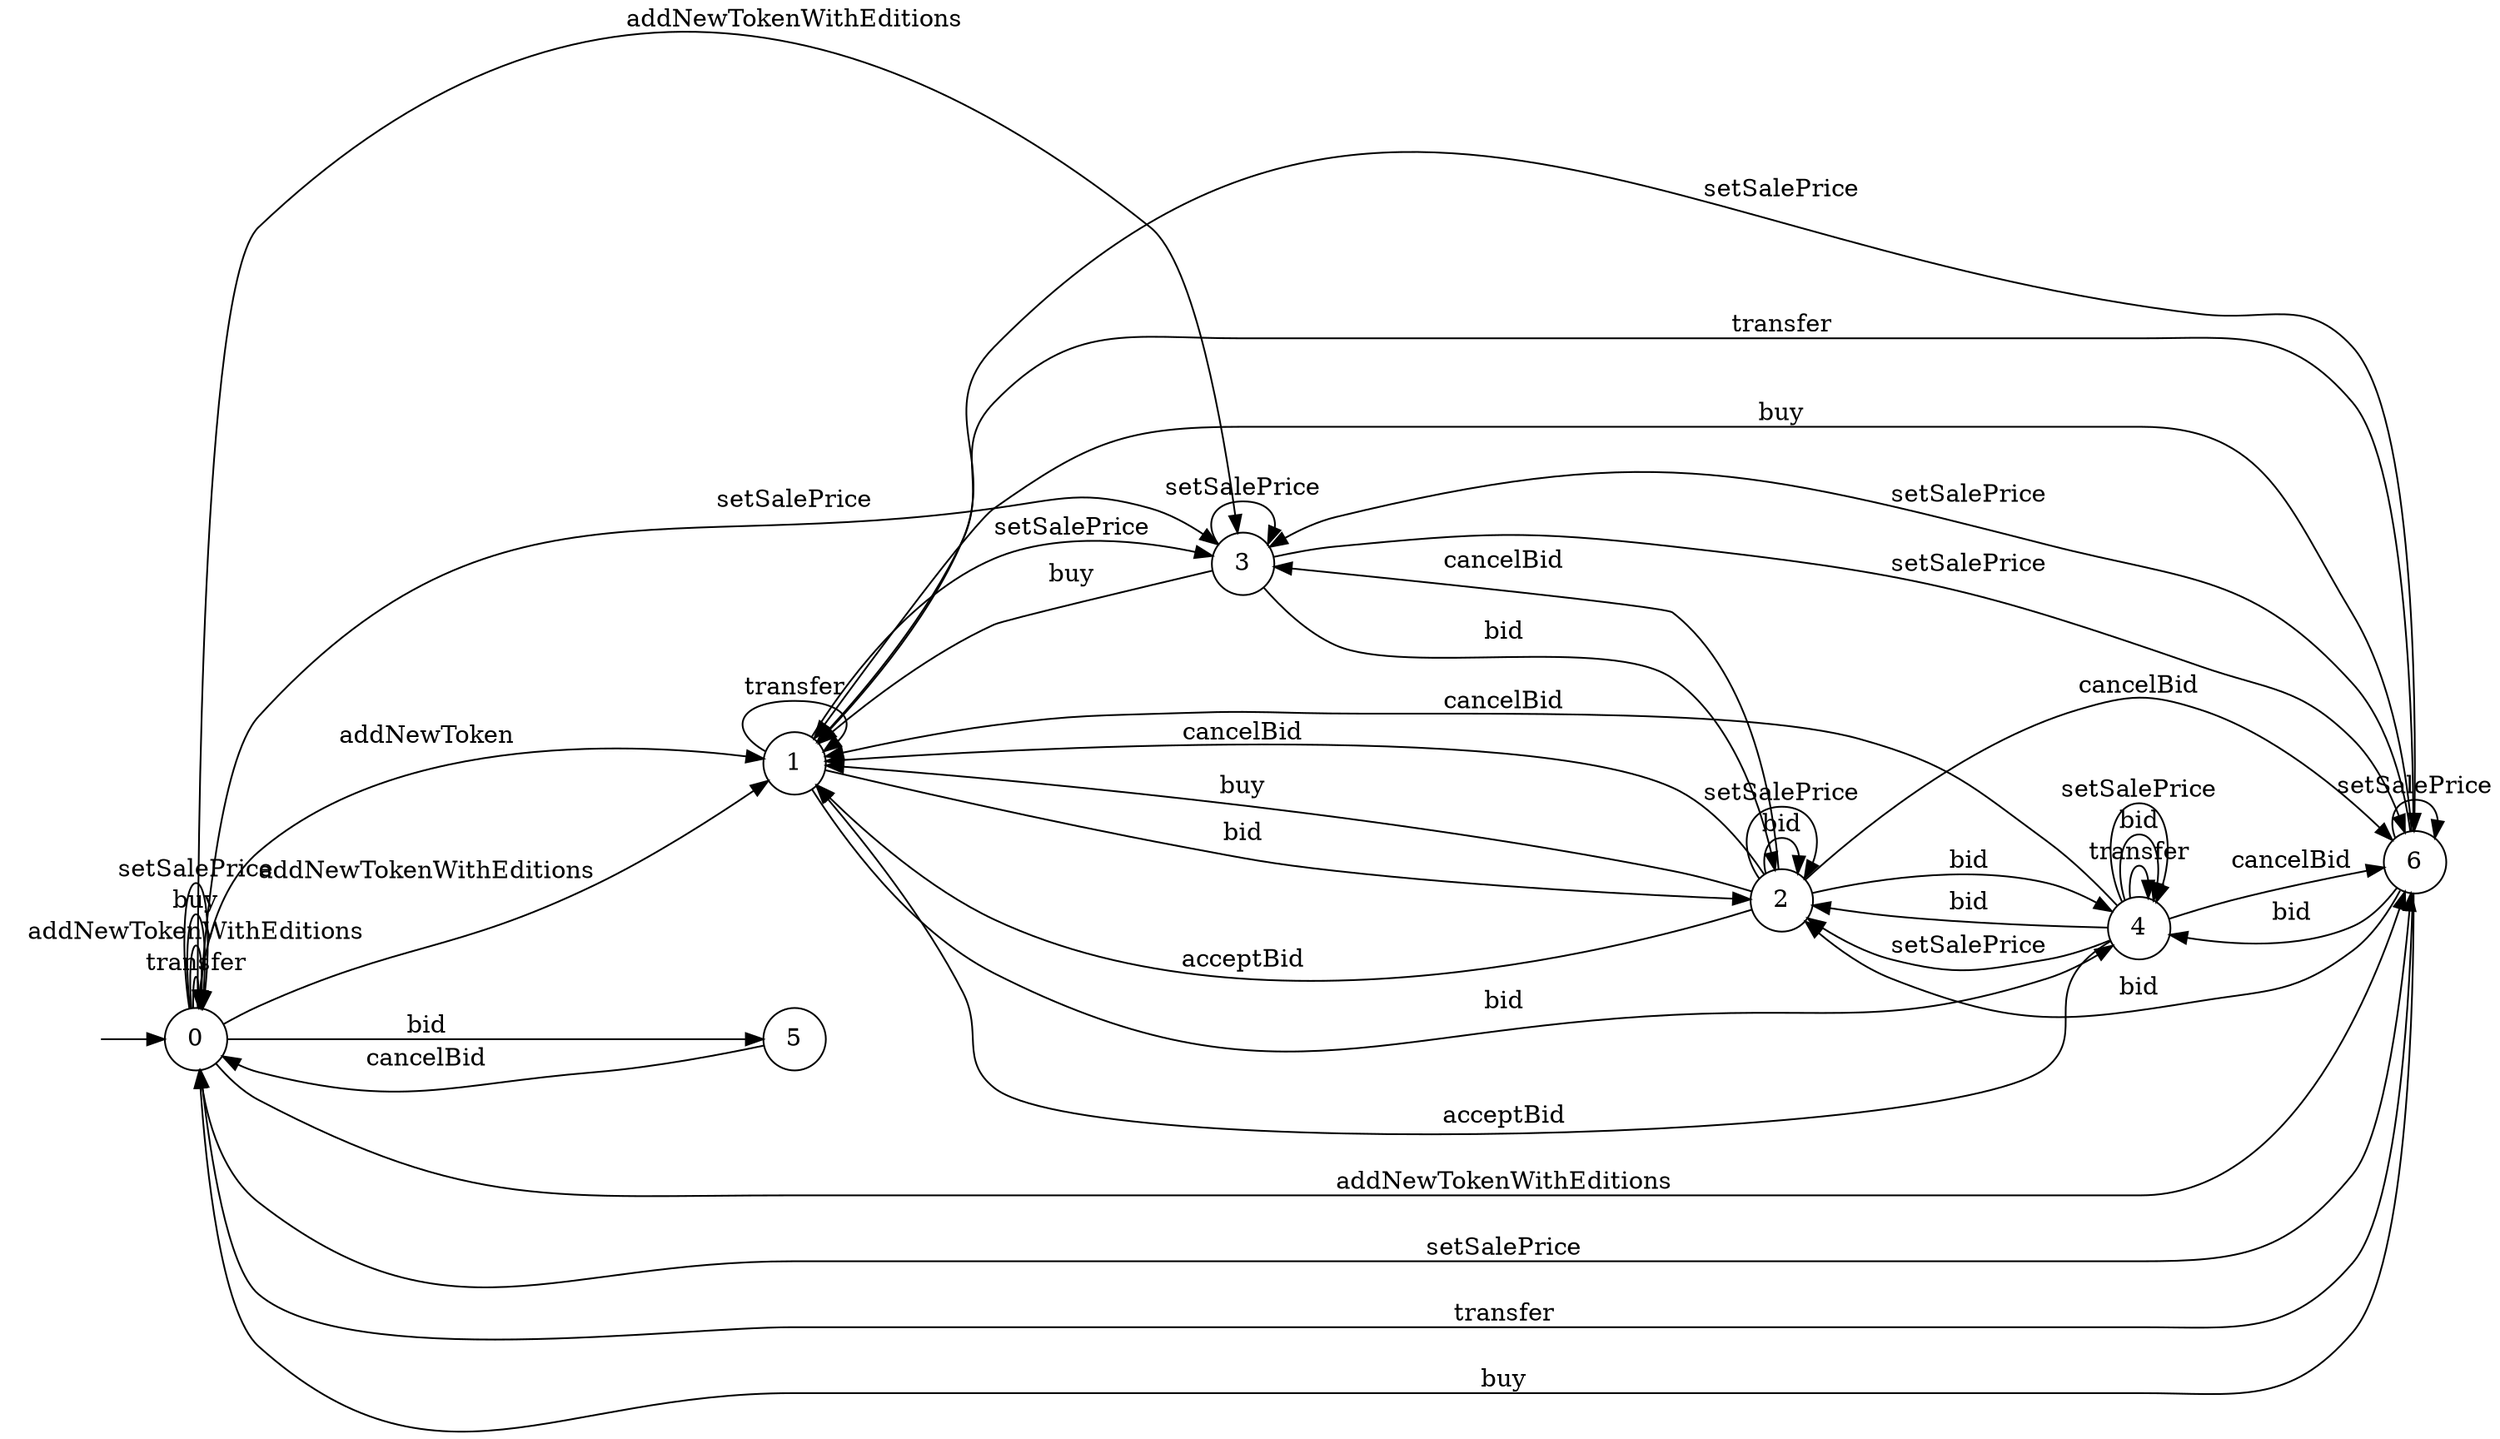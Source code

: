 digraph "./InvConPlus/Dapp-Automata-data/result/model/0x41a322b28d0ff354040e2cbc676f0320d8c8850d/SupeRare/FSM-6" {
	graph [rankdir=LR]
	"" [label="" shape=plaintext]
	1 [label=1 shape=circle]
	0 [label=0 shape=circle]
	3 [label=3 shape=circle]
	5 [label=5 shape=circle]
	6 [label=6 shape=circle]
	4 [label=4 shape=circle]
	2 [label=2 shape=circle]
	"" -> 0 [label=""]
	0 -> 0 [label=transfer]
	0 -> 1 [label=addNewToken]
	0 -> 6 [label=addNewTokenWithEditions]
	0 -> 3 [label=addNewTokenWithEditions]
	0 -> 0 [label=addNewTokenWithEditions]
	0 -> 1 [label=addNewTokenWithEditions]
	0 -> 5 [label=bid]
	0 -> 0 [label=buy]
	0 -> 6 [label=setSalePrice]
	0 -> 3 [label=setSalePrice]
	0 -> 0 [label=setSalePrice]
	2 -> 4 [label=bid]
	2 -> 2 [label=bid]
	2 -> 1 [label=acceptBid]
	2 -> 6 [label=cancelBid]
	2 -> 3 [label=cancelBid]
	2 -> 1 [label=cancelBid]
	2 -> 1 [label=buy]
	2 -> 2 [label=setSalePrice]
	3 -> 2 [label=bid]
	3 -> 1 [label=buy]
	3 -> 6 [label=setSalePrice]
	3 -> 3 [label=setSalePrice]
	6 -> 0 [label=transfer]
	6 -> 1 [label=transfer]
	6 -> 4 [label=bid]
	6 -> 2 [label=bid]
	6 -> 0 [label=buy]
	6 -> 1 [label=buy]
	6 -> 6 [label=setSalePrice]
	6 -> 3 [label=setSalePrice]
	5 -> 0 [label=cancelBid]
	4 -> 4 [label=transfer]
	4 -> 4 [label=bid]
	4 -> 2 [label=bid]
	4 -> 1 [label=acceptBid]
	4 -> 6 [label=cancelBid]
	4 -> 1 [label=cancelBid]
	4 -> 4 [label=setSalePrice]
	4 -> 2 [label=setSalePrice]
	1 -> 1 [label=transfer]
	1 -> 4 [label=bid]
	1 -> 2 [label=bid]
	1 -> 6 [label=setSalePrice]
	1 -> 3 [label=setSalePrice]
}
